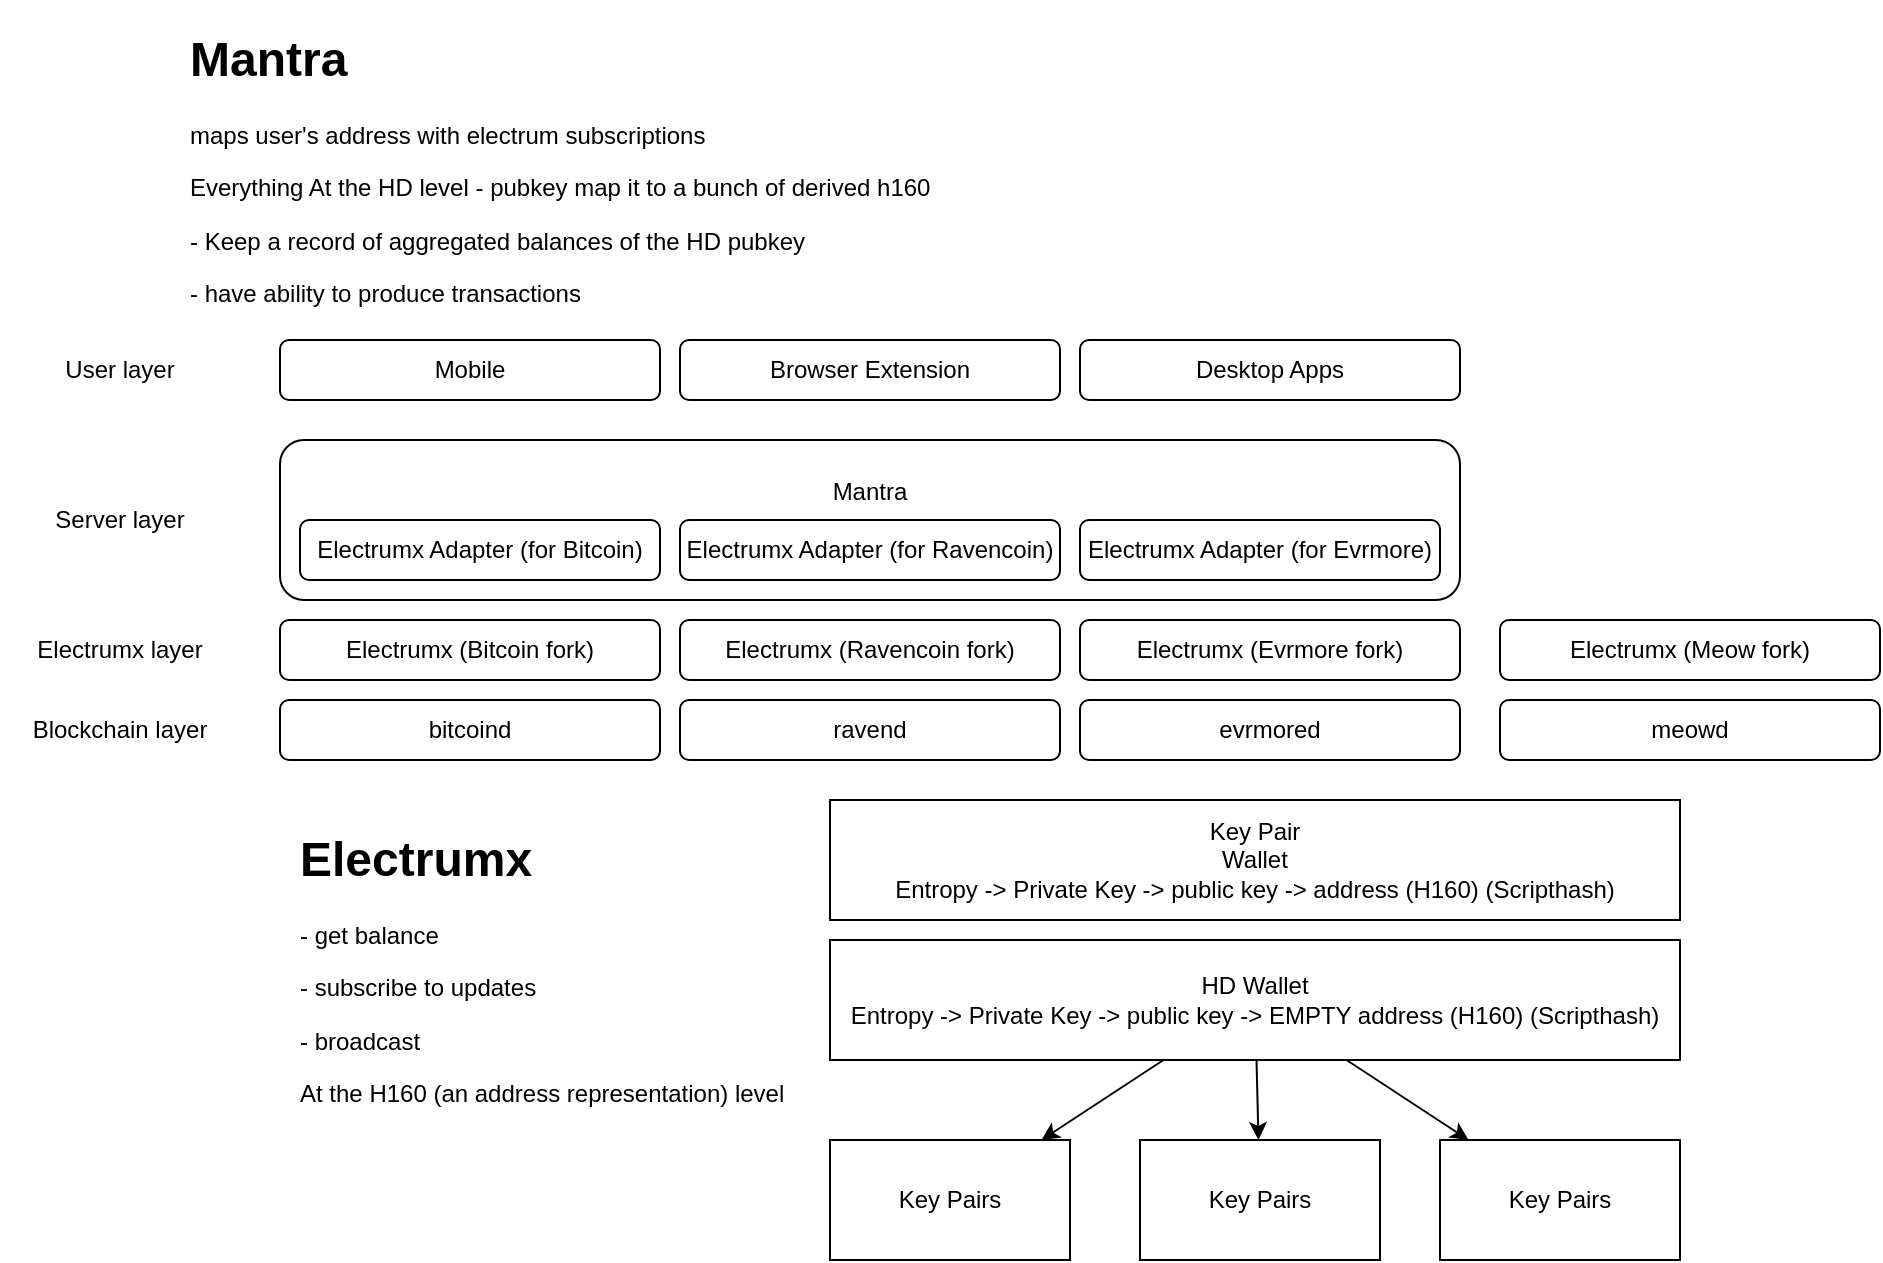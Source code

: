 <mxfile>
    <diagram id="zmuREZI5bt1nHxEucP23" name="Page-1">
        <mxGraphModel dx="271" dy="47" grid="1" gridSize="10" guides="1" tooltips="1" connect="1" arrows="1" fold="1" page="1" pageScale="1" pageWidth="850" pageHeight="1100" math="0" shadow="0">
            <root>
                <mxCell id="0"/>
                <mxCell id="1" parent="0"/>
                <mxCell id="2" value="Electrumx (Evrmore fork)" style="rounded=1;whiteSpace=wrap;html=1;" vertex="1" parent="1">
                    <mxGeometry x="550" y="310" width="190" height="30" as="geometry"/>
                </mxCell>
                <mxCell id="3" value="Electrumx (Ravencoin fork)" style="rounded=1;whiteSpace=wrap;html=1;" vertex="1" parent="1">
                    <mxGeometry x="350" y="310" width="190" height="30" as="geometry"/>
                </mxCell>
                <mxCell id="4" value="Electrumx (Bitcoin fork)" style="rounded=1;whiteSpace=wrap;html=1;" vertex="1" parent="1">
                    <mxGeometry x="150" y="310" width="190" height="30" as="geometry"/>
                </mxCell>
                <mxCell id="5" value="bitcoind" style="rounded=1;whiteSpace=wrap;html=1;" vertex="1" parent="1">
                    <mxGeometry x="150" y="350" width="190" height="30" as="geometry"/>
                </mxCell>
                <mxCell id="6" value="ravend" style="rounded=1;whiteSpace=wrap;html=1;" vertex="1" parent="1">
                    <mxGeometry x="350" y="350" width="190" height="30" as="geometry"/>
                </mxCell>
                <mxCell id="7" value="evrmored" style="rounded=1;whiteSpace=wrap;html=1;" vertex="1" parent="1">
                    <mxGeometry x="550" y="350" width="190" height="30" as="geometry"/>
                </mxCell>
                <mxCell id="8" value="Blockchain layer" style="text;html=1;strokeColor=none;fillColor=none;align=center;verticalAlign=middle;whiteSpace=wrap;rounded=0;" vertex="1" parent="1">
                    <mxGeometry x="10" y="350" width="120" height="30" as="geometry"/>
                </mxCell>
                <mxCell id="9" value="Electrumx layer" style="text;html=1;strokeColor=none;fillColor=none;align=center;verticalAlign=middle;whiteSpace=wrap;rounded=0;" vertex="1" parent="1">
                    <mxGeometry x="10" y="310" width="120" height="30" as="geometry"/>
                </mxCell>
                <mxCell id="11" value="Mantra&lt;br&gt;&lt;br&gt;&lt;br&gt;" style="rounded=1;whiteSpace=wrap;html=1;" vertex="1" parent="1">
                    <mxGeometry x="150" y="220" width="590" height="80" as="geometry"/>
                </mxCell>
                <mxCell id="14" value="Electrumx Adapter (for Bitcoin)" style="rounded=1;whiteSpace=wrap;html=1;" vertex="1" parent="1">
                    <mxGeometry x="160" y="260" width="180" height="30" as="geometry"/>
                </mxCell>
                <mxCell id="15" value="Electrumx Adapter (for Ravencoin)" style="rounded=1;whiteSpace=wrap;html=1;" vertex="1" parent="1">
                    <mxGeometry x="350" y="260" width="190" height="30" as="geometry"/>
                </mxCell>
                <mxCell id="16" value="Electrumx Adapter (for Evrmore)" style="rounded=1;whiteSpace=wrap;html=1;" vertex="1" parent="1">
                    <mxGeometry x="550" y="260" width="180" height="30" as="geometry"/>
                </mxCell>
                <mxCell id="19" value="Desktop Apps" style="rounded=1;whiteSpace=wrap;html=1;" vertex="1" parent="1">
                    <mxGeometry x="550" y="170" width="190" height="30" as="geometry"/>
                </mxCell>
                <mxCell id="20" value="Browser Extension" style="rounded=1;whiteSpace=wrap;html=1;" vertex="1" parent="1">
                    <mxGeometry x="350" y="170" width="190" height="30" as="geometry"/>
                </mxCell>
                <mxCell id="21" value="Mobile" style="rounded=1;whiteSpace=wrap;html=1;" vertex="1" parent="1">
                    <mxGeometry x="150" y="170" width="190" height="30" as="geometry"/>
                </mxCell>
                <mxCell id="22" value="Server layer" style="text;html=1;strokeColor=none;fillColor=none;align=center;verticalAlign=middle;whiteSpace=wrap;rounded=0;" vertex="1" parent="1">
                    <mxGeometry x="10" y="245" width="120" height="30" as="geometry"/>
                </mxCell>
                <mxCell id="23" value="User layer" style="text;html=1;strokeColor=none;fillColor=none;align=center;verticalAlign=middle;whiteSpace=wrap;rounded=0;" vertex="1" parent="1">
                    <mxGeometry x="10" y="170" width="120" height="30" as="geometry"/>
                </mxCell>
                <mxCell id="25" value="meowd" style="rounded=1;whiteSpace=wrap;html=1;" vertex="1" parent="1">
                    <mxGeometry x="760" y="350" width="190" height="30" as="geometry"/>
                </mxCell>
                <mxCell id="27" value="Electrumx (Meow fork)" style="rounded=1;whiteSpace=wrap;html=1;" vertex="1" parent="1">
                    <mxGeometry x="760" y="310" width="190" height="30" as="geometry"/>
                </mxCell>
                <mxCell id="28" value="&lt;h1&gt;Mantra&lt;/h1&gt;&lt;p&gt;maps user's address with electrum subscriptions&lt;/p&gt;&lt;p&gt;Everything At the HD level - pubkey map it to a bunch of derived h160&lt;/p&gt;&lt;p&gt;- Keep a record of aggregated balances of the HD pubkey&lt;/p&gt;&lt;p&gt;- have ability to produce transactions&lt;/p&gt;" style="text;html=1;strokeColor=none;fillColor=none;spacing=5;spacingTop=-20;whiteSpace=wrap;overflow=hidden;rounded=0;" vertex="1" parent="1">
                    <mxGeometry x="100" y="10" width="650" height="150" as="geometry"/>
                </mxCell>
                <mxCell id="29" value="&lt;h1&gt;Electrumx&lt;/h1&gt;&lt;p&gt;- get balance&lt;/p&gt;&lt;p&gt;- subscribe to updates&lt;/p&gt;&lt;p&gt;- broadcast&lt;/p&gt;&lt;p&gt;At the H160 (an address representation) level&lt;/p&gt;" style="text;html=1;strokeColor=none;fillColor=none;spacing=5;spacingTop=-20;whiteSpace=wrap;overflow=hidden;rounded=0;" vertex="1" parent="1">
                    <mxGeometry x="155" y="410" width="285" height="160" as="geometry"/>
                </mxCell>
                <mxCell id="30" value="Key Pair&lt;br&gt;Wallet&lt;br&gt;Entropy -&amp;gt; Private Key -&amp;gt; public key -&amp;gt; address (H160) (Scripthash)" style="rounded=0;whiteSpace=wrap;html=1;" vertex="1" parent="1">
                    <mxGeometry x="425" y="400" width="425" height="60" as="geometry"/>
                </mxCell>
                <mxCell id="35" style="edgeStyle=none;html=1;" edge="1" parent="1" source="32" target="33">
                    <mxGeometry relative="1" as="geometry"/>
                </mxCell>
                <mxCell id="36" style="edgeStyle=none;html=1;" edge="1" parent="1" source="32" target="34">
                    <mxGeometry relative="1" as="geometry"/>
                </mxCell>
                <mxCell id="38" style="edgeStyle=none;html=1;" edge="1" parent="1" source="32" target="37">
                    <mxGeometry relative="1" as="geometry"/>
                </mxCell>
                <mxCell id="32" value="HD Wallet&lt;br&gt;Entropy -&amp;gt; Private Key -&amp;gt; public key -&amp;gt; EMPTY address (H160) (Scripthash)" style="rounded=0;whiteSpace=wrap;html=1;" vertex="1" parent="1">
                    <mxGeometry x="425" y="470" width="425" height="60" as="geometry"/>
                </mxCell>
                <mxCell id="33" value="Key Pairs" style="rounded=0;whiteSpace=wrap;html=1;" vertex="1" parent="1">
                    <mxGeometry x="425" y="570" width="120" height="60" as="geometry"/>
                </mxCell>
                <mxCell id="34" value="Key Pairs" style="rounded=0;whiteSpace=wrap;html=1;" vertex="1" parent="1">
                    <mxGeometry x="730" y="570" width="120" height="60" as="geometry"/>
                </mxCell>
                <mxCell id="37" value="Key Pairs" style="rounded=0;whiteSpace=wrap;html=1;" vertex="1" parent="1">
                    <mxGeometry x="580" y="570" width="120" height="60" as="geometry"/>
                </mxCell>
            </root>
        </mxGraphModel>
    </diagram>
</mxfile>
